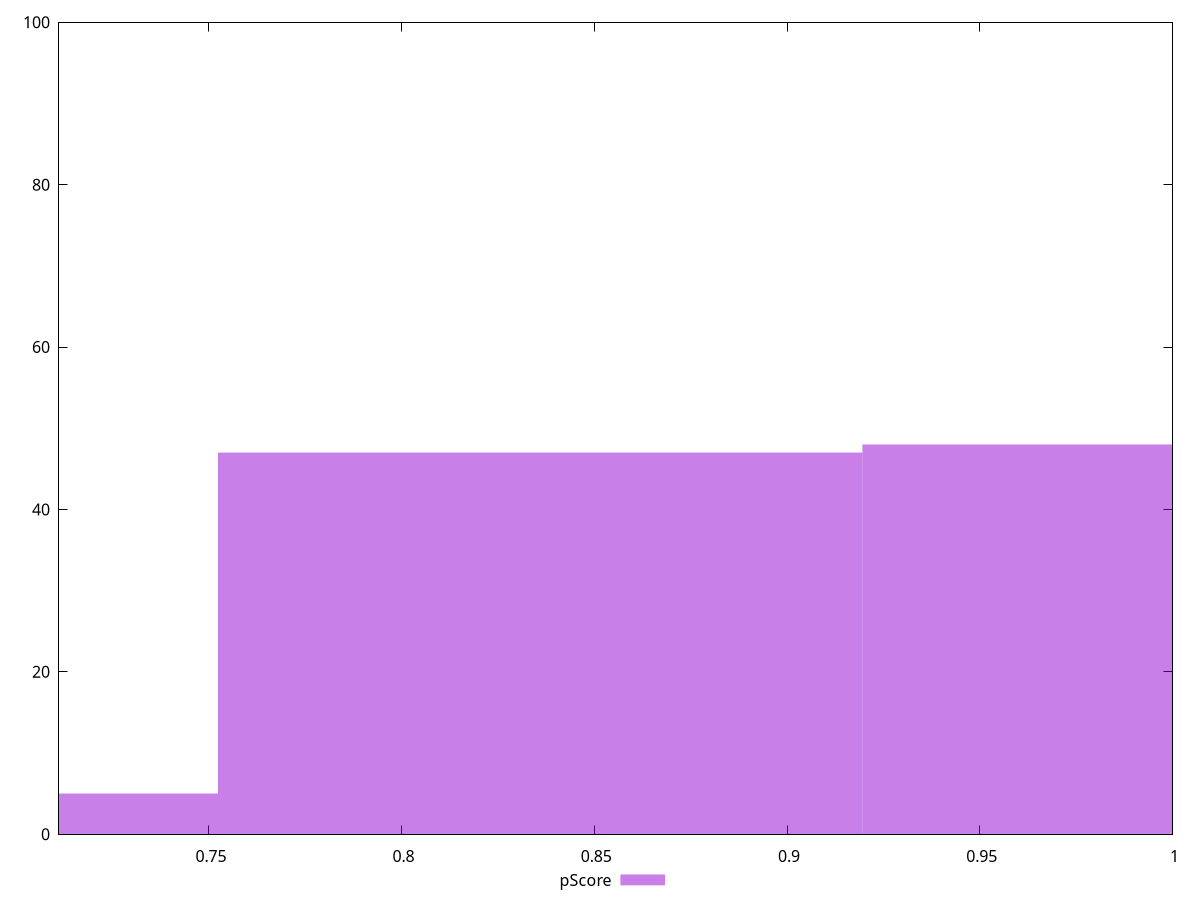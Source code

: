 reset

$pScore <<EOF
0.8359532684128524 47
0.668762614730282 5
1.003143922095423 48
EOF

set key outside below
set boxwidth 0.1671906536825705
set xrange [0.7111111111111111:1]
set yrange [0:100]
set trange [0:100]
set style fill transparent solid 0.5 noborder
set terminal svg size 640, 490 enhanced background rgb 'white'
set output "report_00019_2021-02-10T18-14-37.922Z//uses-http2/samples/pages+cached/pScore/histogram.svg"

plot $pScore title "pScore" with boxes

reset
